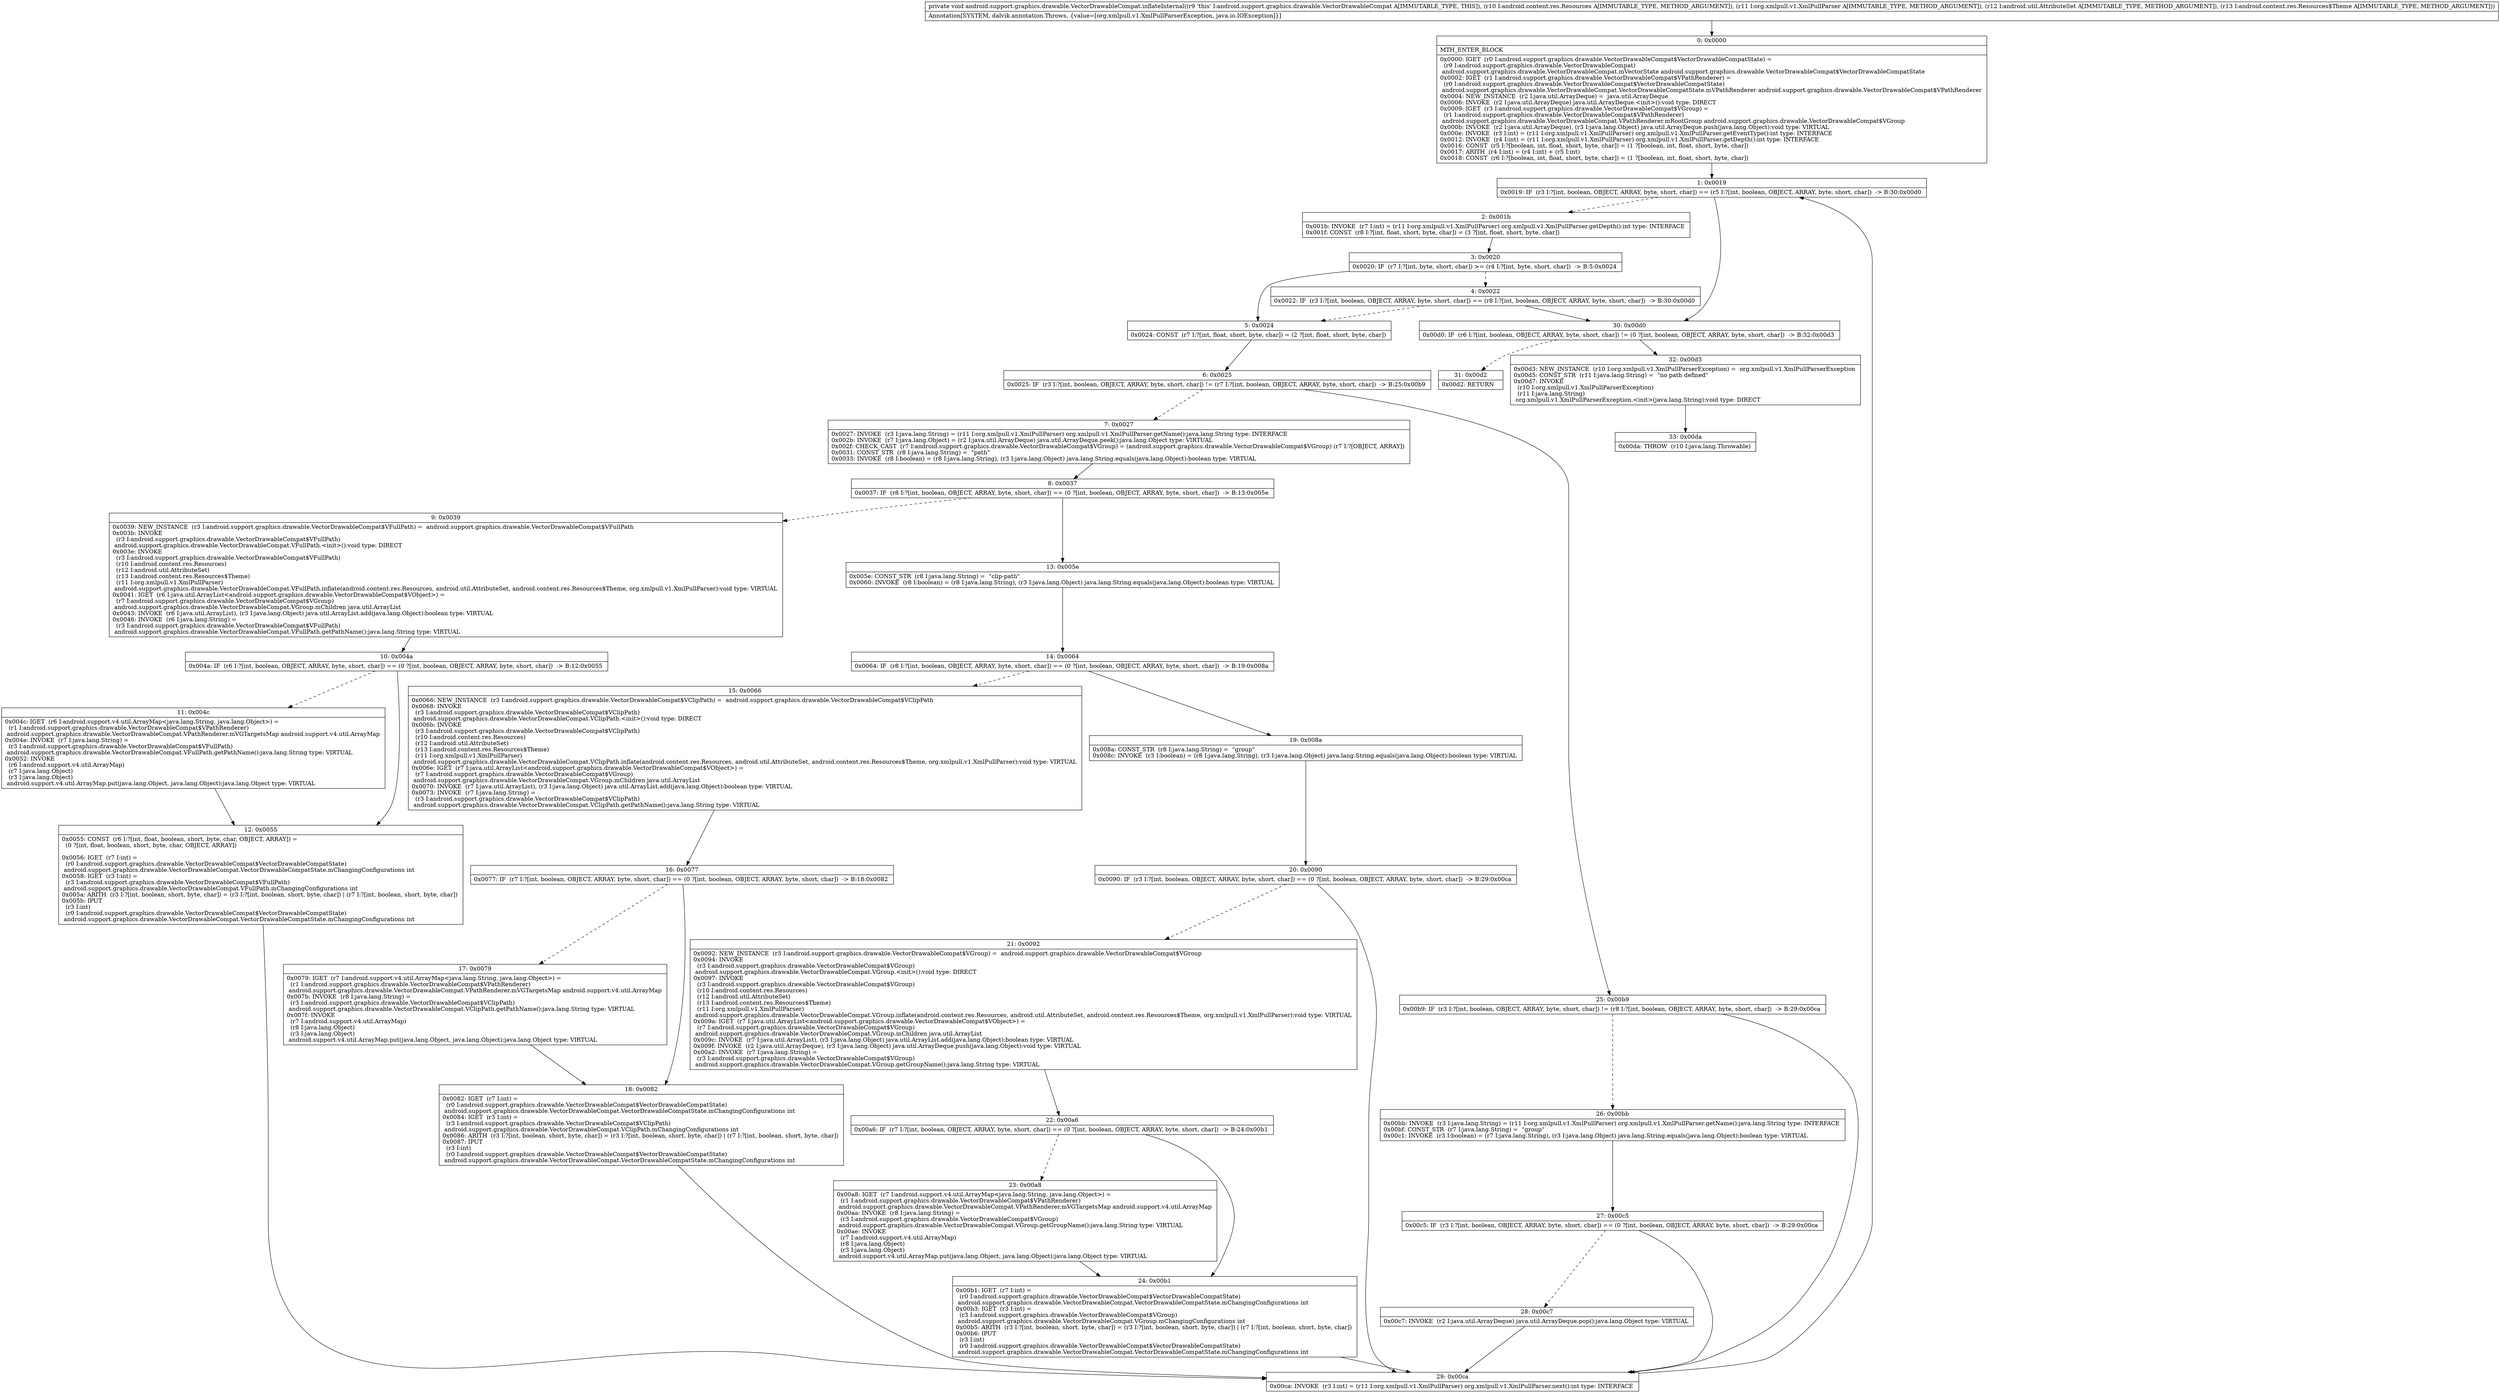 digraph "CFG forandroid.support.graphics.drawable.VectorDrawableCompat.inflateInternal(Landroid\/content\/res\/Resources;Lorg\/xmlpull\/v1\/XmlPullParser;Landroid\/util\/AttributeSet;Landroid\/content\/res\/Resources$Theme;)V" {
Node_0 [shape=record,label="{0\:\ 0x0000|MTH_ENTER_BLOCK\l|0x0000: IGET  (r0 I:android.support.graphics.drawable.VectorDrawableCompat$VectorDrawableCompatState) = \l  (r9 I:android.support.graphics.drawable.VectorDrawableCompat)\l android.support.graphics.drawable.VectorDrawableCompat.mVectorState android.support.graphics.drawable.VectorDrawableCompat$VectorDrawableCompatState \l0x0002: IGET  (r1 I:android.support.graphics.drawable.VectorDrawableCompat$VPathRenderer) = \l  (r0 I:android.support.graphics.drawable.VectorDrawableCompat$VectorDrawableCompatState)\l android.support.graphics.drawable.VectorDrawableCompat.VectorDrawableCompatState.mVPathRenderer android.support.graphics.drawable.VectorDrawableCompat$VPathRenderer \l0x0004: NEW_INSTANCE  (r2 I:java.util.ArrayDeque) =  java.util.ArrayDeque \l0x0006: INVOKE  (r2 I:java.util.ArrayDeque) java.util.ArrayDeque.\<init\>():void type: DIRECT \l0x0009: IGET  (r3 I:android.support.graphics.drawable.VectorDrawableCompat$VGroup) = \l  (r1 I:android.support.graphics.drawable.VectorDrawableCompat$VPathRenderer)\l android.support.graphics.drawable.VectorDrawableCompat.VPathRenderer.mRootGroup android.support.graphics.drawable.VectorDrawableCompat$VGroup \l0x000b: INVOKE  (r2 I:java.util.ArrayDeque), (r3 I:java.lang.Object) java.util.ArrayDeque.push(java.lang.Object):void type: VIRTUAL \l0x000e: INVOKE  (r3 I:int) = (r11 I:org.xmlpull.v1.XmlPullParser) org.xmlpull.v1.XmlPullParser.getEventType():int type: INTERFACE \l0x0012: INVOKE  (r4 I:int) = (r11 I:org.xmlpull.v1.XmlPullParser) org.xmlpull.v1.XmlPullParser.getDepth():int type: INTERFACE \l0x0016: CONST  (r5 I:?[boolean, int, float, short, byte, char]) = (1 ?[boolean, int, float, short, byte, char]) \l0x0017: ARITH  (r4 I:int) = (r4 I:int) + (r5 I:int) \l0x0018: CONST  (r6 I:?[boolean, int, float, short, byte, char]) = (1 ?[boolean, int, float, short, byte, char]) \l}"];
Node_1 [shape=record,label="{1\:\ 0x0019|0x0019: IF  (r3 I:?[int, boolean, OBJECT, ARRAY, byte, short, char]) == (r5 I:?[int, boolean, OBJECT, ARRAY, byte, short, char])  \-\> B:30:0x00d0 \l}"];
Node_2 [shape=record,label="{2\:\ 0x001b|0x001b: INVOKE  (r7 I:int) = (r11 I:org.xmlpull.v1.XmlPullParser) org.xmlpull.v1.XmlPullParser.getDepth():int type: INTERFACE \l0x001f: CONST  (r8 I:?[int, float, short, byte, char]) = (3 ?[int, float, short, byte, char]) \l}"];
Node_3 [shape=record,label="{3\:\ 0x0020|0x0020: IF  (r7 I:?[int, byte, short, char]) \>= (r4 I:?[int, byte, short, char])  \-\> B:5:0x0024 \l}"];
Node_4 [shape=record,label="{4\:\ 0x0022|0x0022: IF  (r3 I:?[int, boolean, OBJECT, ARRAY, byte, short, char]) == (r8 I:?[int, boolean, OBJECT, ARRAY, byte, short, char])  \-\> B:30:0x00d0 \l}"];
Node_5 [shape=record,label="{5\:\ 0x0024|0x0024: CONST  (r7 I:?[int, float, short, byte, char]) = (2 ?[int, float, short, byte, char]) \l}"];
Node_6 [shape=record,label="{6\:\ 0x0025|0x0025: IF  (r3 I:?[int, boolean, OBJECT, ARRAY, byte, short, char]) != (r7 I:?[int, boolean, OBJECT, ARRAY, byte, short, char])  \-\> B:25:0x00b9 \l}"];
Node_7 [shape=record,label="{7\:\ 0x0027|0x0027: INVOKE  (r3 I:java.lang.String) = (r11 I:org.xmlpull.v1.XmlPullParser) org.xmlpull.v1.XmlPullParser.getName():java.lang.String type: INTERFACE \l0x002b: INVOKE  (r7 I:java.lang.Object) = (r2 I:java.util.ArrayDeque) java.util.ArrayDeque.peek():java.lang.Object type: VIRTUAL \l0x002f: CHECK_CAST  (r7 I:android.support.graphics.drawable.VectorDrawableCompat$VGroup) = (android.support.graphics.drawable.VectorDrawableCompat$VGroup) (r7 I:?[OBJECT, ARRAY]) \l0x0031: CONST_STR  (r8 I:java.lang.String) =  \"path\" \l0x0033: INVOKE  (r8 I:boolean) = (r8 I:java.lang.String), (r3 I:java.lang.Object) java.lang.String.equals(java.lang.Object):boolean type: VIRTUAL \l}"];
Node_8 [shape=record,label="{8\:\ 0x0037|0x0037: IF  (r8 I:?[int, boolean, OBJECT, ARRAY, byte, short, char]) == (0 ?[int, boolean, OBJECT, ARRAY, byte, short, char])  \-\> B:13:0x005e \l}"];
Node_9 [shape=record,label="{9\:\ 0x0039|0x0039: NEW_INSTANCE  (r3 I:android.support.graphics.drawable.VectorDrawableCompat$VFullPath) =  android.support.graphics.drawable.VectorDrawableCompat$VFullPath \l0x003b: INVOKE  \l  (r3 I:android.support.graphics.drawable.VectorDrawableCompat$VFullPath)\l android.support.graphics.drawable.VectorDrawableCompat.VFullPath.\<init\>():void type: DIRECT \l0x003e: INVOKE  \l  (r3 I:android.support.graphics.drawable.VectorDrawableCompat$VFullPath)\l  (r10 I:android.content.res.Resources)\l  (r12 I:android.util.AttributeSet)\l  (r13 I:android.content.res.Resources$Theme)\l  (r11 I:org.xmlpull.v1.XmlPullParser)\l android.support.graphics.drawable.VectorDrawableCompat.VFullPath.inflate(android.content.res.Resources, android.util.AttributeSet, android.content.res.Resources$Theme, org.xmlpull.v1.XmlPullParser):void type: VIRTUAL \l0x0041: IGET  (r6 I:java.util.ArrayList\<android.support.graphics.drawable.VectorDrawableCompat$VObject\>) = \l  (r7 I:android.support.graphics.drawable.VectorDrawableCompat$VGroup)\l android.support.graphics.drawable.VectorDrawableCompat.VGroup.mChildren java.util.ArrayList \l0x0043: INVOKE  (r6 I:java.util.ArrayList), (r3 I:java.lang.Object) java.util.ArrayList.add(java.lang.Object):boolean type: VIRTUAL \l0x0046: INVOKE  (r6 I:java.lang.String) = \l  (r3 I:android.support.graphics.drawable.VectorDrawableCompat$VFullPath)\l android.support.graphics.drawable.VectorDrawableCompat.VFullPath.getPathName():java.lang.String type: VIRTUAL \l}"];
Node_10 [shape=record,label="{10\:\ 0x004a|0x004a: IF  (r6 I:?[int, boolean, OBJECT, ARRAY, byte, short, char]) == (0 ?[int, boolean, OBJECT, ARRAY, byte, short, char])  \-\> B:12:0x0055 \l}"];
Node_11 [shape=record,label="{11\:\ 0x004c|0x004c: IGET  (r6 I:android.support.v4.util.ArrayMap\<java.lang.String, java.lang.Object\>) = \l  (r1 I:android.support.graphics.drawable.VectorDrawableCompat$VPathRenderer)\l android.support.graphics.drawable.VectorDrawableCompat.VPathRenderer.mVGTargetsMap android.support.v4.util.ArrayMap \l0x004e: INVOKE  (r7 I:java.lang.String) = \l  (r3 I:android.support.graphics.drawable.VectorDrawableCompat$VFullPath)\l android.support.graphics.drawable.VectorDrawableCompat.VFullPath.getPathName():java.lang.String type: VIRTUAL \l0x0052: INVOKE  \l  (r6 I:android.support.v4.util.ArrayMap)\l  (r7 I:java.lang.Object)\l  (r3 I:java.lang.Object)\l android.support.v4.util.ArrayMap.put(java.lang.Object, java.lang.Object):java.lang.Object type: VIRTUAL \l}"];
Node_12 [shape=record,label="{12\:\ 0x0055|0x0055: CONST  (r6 I:?[int, float, boolean, short, byte, char, OBJECT, ARRAY]) = \l  (0 ?[int, float, boolean, short, byte, char, OBJECT, ARRAY])\l \l0x0056: IGET  (r7 I:int) = \l  (r0 I:android.support.graphics.drawable.VectorDrawableCompat$VectorDrawableCompatState)\l android.support.graphics.drawable.VectorDrawableCompat.VectorDrawableCompatState.mChangingConfigurations int \l0x0058: IGET  (r3 I:int) = \l  (r3 I:android.support.graphics.drawable.VectorDrawableCompat$VFullPath)\l android.support.graphics.drawable.VectorDrawableCompat.VFullPath.mChangingConfigurations int \l0x005a: ARITH  (r3 I:?[int, boolean, short, byte, char]) = (r3 I:?[int, boolean, short, byte, char]) \| (r7 I:?[int, boolean, short, byte, char]) \l0x005b: IPUT  \l  (r3 I:int)\l  (r0 I:android.support.graphics.drawable.VectorDrawableCompat$VectorDrawableCompatState)\l android.support.graphics.drawable.VectorDrawableCompat.VectorDrawableCompatState.mChangingConfigurations int \l}"];
Node_13 [shape=record,label="{13\:\ 0x005e|0x005e: CONST_STR  (r8 I:java.lang.String) =  \"clip\-path\" \l0x0060: INVOKE  (r8 I:boolean) = (r8 I:java.lang.String), (r3 I:java.lang.Object) java.lang.String.equals(java.lang.Object):boolean type: VIRTUAL \l}"];
Node_14 [shape=record,label="{14\:\ 0x0064|0x0064: IF  (r8 I:?[int, boolean, OBJECT, ARRAY, byte, short, char]) == (0 ?[int, boolean, OBJECT, ARRAY, byte, short, char])  \-\> B:19:0x008a \l}"];
Node_15 [shape=record,label="{15\:\ 0x0066|0x0066: NEW_INSTANCE  (r3 I:android.support.graphics.drawable.VectorDrawableCompat$VClipPath) =  android.support.graphics.drawable.VectorDrawableCompat$VClipPath \l0x0068: INVOKE  \l  (r3 I:android.support.graphics.drawable.VectorDrawableCompat$VClipPath)\l android.support.graphics.drawable.VectorDrawableCompat.VClipPath.\<init\>():void type: DIRECT \l0x006b: INVOKE  \l  (r3 I:android.support.graphics.drawable.VectorDrawableCompat$VClipPath)\l  (r10 I:android.content.res.Resources)\l  (r12 I:android.util.AttributeSet)\l  (r13 I:android.content.res.Resources$Theme)\l  (r11 I:org.xmlpull.v1.XmlPullParser)\l android.support.graphics.drawable.VectorDrawableCompat.VClipPath.inflate(android.content.res.Resources, android.util.AttributeSet, android.content.res.Resources$Theme, org.xmlpull.v1.XmlPullParser):void type: VIRTUAL \l0x006e: IGET  (r7 I:java.util.ArrayList\<android.support.graphics.drawable.VectorDrawableCompat$VObject\>) = \l  (r7 I:android.support.graphics.drawable.VectorDrawableCompat$VGroup)\l android.support.graphics.drawable.VectorDrawableCompat.VGroup.mChildren java.util.ArrayList \l0x0070: INVOKE  (r7 I:java.util.ArrayList), (r3 I:java.lang.Object) java.util.ArrayList.add(java.lang.Object):boolean type: VIRTUAL \l0x0073: INVOKE  (r7 I:java.lang.String) = \l  (r3 I:android.support.graphics.drawable.VectorDrawableCompat$VClipPath)\l android.support.graphics.drawable.VectorDrawableCompat.VClipPath.getPathName():java.lang.String type: VIRTUAL \l}"];
Node_16 [shape=record,label="{16\:\ 0x0077|0x0077: IF  (r7 I:?[int, boolean, OBJECT, ARRAY, byte, short, char]) == (0 ?[int, boolean, OBJECT, ARRAY, byte, short, char])  \-\> B:18:0x0082 \l}"];
Node_17 [shape=record,label="{17\:\ 0x0079|0x0079: IGET  (r7 I:android.support.v4.util.ArrayMap\<java.lang.String, java.lang.Object\>) = \l  (r1 I:android.support.graphics.drawable.VectorDrawableCompat$VPathRenderer)\l android.support.graphics.drawable.VectorDrawableCompat.VPathRenderer.mVGTargetsMap android.support.v4.util.ArrayMap \l0x007b: INVOKE  (r8 I:java.lang.String) = \l  (r3 I:android.support.graphics.drawable.VectorDrawableCompat$VClipPath)\l android.support.graphics.drawable.VectorDrawableCompat.VClipPath.getPathName():java.lang.String type: VIRTUAL \l0x007f: INVOKE  \l  (r7 I:android.support.v4.util.ArrayMap)\l  (r8 I:java.lang.Object)\l  (r3 I:java.lang.Object)\l android.support.v4.util.ArrayMap.put(java.lang.Object, java.lang.Object):java.lang.Object type: VIRTUAL \l}"];
Node_18 [shape=record,label="{18\:\ 0x0082|0x0082: IGET  (r7 I:int) = \l  (r0 I:android.support.graphics.drawable.VectorDrawableCompat$VectorDrawableCompatState)\l android.support.graphics.drawable.VectorDrawableCompat.VectorDrawableCompatState.mChangingConfigurations int \l0x0084: IGET  (r3 I:int) = \l  (r3 I:android.support.graphics.drawable.VectorDrawableCompat$VClipPath)\l android.support.graphics.drawable.VectorDrawableCompat.VClipPath.mChangingConfigurations int \l0x0086: ARITH  (r3 I:?[int, boolean, short, byte, char]) = (r3 I:?[int, boolean, short, byte, char]) \| (r7 I:?[int, boolean, short, byte, char]) \l0x0087: IPUT  \l  (r3 I:int)\l  (r0 I:android.support.graphics.drawable.VectorDrawableCompat$VectorDrawableCompatState)\l android.support.graphics.drawable.VectorDrawableCompat.VectorDrawableCompatState.mChangingConfigurations int \l}"];
Node_19 [shape=record,label="{19\:\ 0x008a|0x008a: CONST_STR  (r8 I:java.lang.String) =  \"group\" \l0x008c: INVOKE  (r3 I:boolean) = (r8 I:java.lang.String), (r3 I:java.lang.Object) java.lang.String.equals(java.lang.Object):boolean type: VIRTUAL \l}"];
Node_20 [shape=record,label="{20\:\ 0x0090|0x0090: IF  (r3 I:?[int, boolean, OBJECT, ARRAY, byte, short, char]) == (0 ?[int, boolean, OBJECT, ARRAY, byte, short, char])  \-\> B:29:0x00ca \l}"];
Node_21 [shape=record,label="{21\:\ 0x0092|0x0092: NEW_INSTANCE  (r3 I:android.support.graphics.drawable.VectorDrawableCompat$VGroup) =  android.support.graphics.drawable.VectorDrawableCompat$VGroup \l0x0094: INVOKE  \l  (r3 I:android.support.graphics.drawable.VectorDrawableCompat$VGroup)\l android.support.graphics.drawable.VectorDrawableCompat.VGroup.\<init\>():void type: DIRECT \l0x0097: INVOKE  \l  (r3 I:android.support.graphics.drawable.VectorDrawableCompat$VGroup)\l  (r10 I:android.content.res.Resources)\l  (r12 I:android.util.AttributeSet)\l  (r13 I:android.content.res.Resources$Theme)\l  (r11 I:org.xmlpull.v1.XmlPullParser)\l android.support.graphics.drawable.VectorDrawableCompat.VGroup.inflate(android.content.res.Resources, android.util.AttributeSet, android.content.res.Resources$Theme, org.xmlpull.v1.XmlPullParser):void type: VIRTUAL \l0x009a: IGET  (r7 I:java.util.ArrayList\<android.support.graphics.drawable.VectorDrawableCompat$VObject\>) = \l  (r7 I:android.support.graphics.drawable.VectorDrawableCompat$VGroup)\l android.support.graphics.drawable.VectorDrawableCompat.VGroup.mChildren java.util.ArrayList \l0x009c: INVOKE  (r7 I:java.util.ArrayList), (r3 I:java.lang.Object) java.util.ArrayList.add(java.lang.Object):boolean type: VIRTUAL \l0x009f: INVOKE  (r2 I:java.util.ArrayDeque), (r3 I:java.lang.Object) java.util.ArrayDeque.push(java.lang.Object):void type: VIRTUAL \l0x00a2: INVOKE  (r7 I:java.lang.String) = \l  (r3 I:android.support.graphics.drawable.VectorDrawableCompat$VGroup)\l android.support.graphics.drawable.VectorDrawableCompat.VGroup.getGroupName():java.lang.String type: VIRTUAL \l}"];
Node_22 [shape=record,label="{22\:\ 0x00a6|0x00a6: IF  (r7 I:?[int, boolean, OBJECT, ARRAY, byte, short, char]) == (0 ?[int, boolean, OBJECT, ARRAY, byte, short, char])  \-\> B:24:0x00b1 \l}"];
Node_23 [shape=record,label="{23\:\ 0x00a8|0x00a8: IGET  (r7 I:android.support.v4.util.ArrayMap\<java.lang.String, java.lang.Object\>) = \l  (r1 I:android.support.graphics.drawable.VectorDrawableCompat$VPathRenderer)\l android.support.graphics.drawable.VectorDrawableCompat.VPathRenderer.mVGTargetsMap android.support.v4.util.ArrayMap \l0x00aa: INVOKE  (r8 I:java.lang.String) = \l  (r3 I:android.support.graphics.drawable.VectorDrawableCompat$VGroup)\l android.support.graphics.drawable.VectorDrawableCompat.VGroup.getGroupName():java.lang.String type: VIRTUAL \l0x00ae: INVOKE  \l  (r7 I:android.support.v4.util.ArrayMap)\l  (r8 I:java.lang.Object)\l  (r3 I:java.lang.Object)\l android.support.v4.util.ArrayMap.put(java.lang.Object, java.lang.Object):java.lang.Object type: VIRTUAL \l}"];
Node_24 [shape=record,label="{24\:\ 0x00b1|0x00b1: IGET  (r7 I:int) = \l  (r0 I:android.support.graphics.drawable.VectorDrawableCompat$VectorDrawableCompatState)\l android.support.graphics.drawable.VectorDrawableCompat.VectorDrawableCompatState.mChangingConfigurations int \l0x00b3: IGET  (r3 I:int) = \l  (r3 I:android.support.graphics.drawable.VectorDrawableCompat$VGroup)\l android.support.graphics.drawable.VectorDrawableCompat.VGroup.mChangingConfigurations int \l0x00b5: ARITH  (r3 I:?[int, boolean, short, byte, char]) = (r3 I:?[int, boolean, short, byte, char]) \| (r7 I:?[int, boolean, short, byte, char]) \l0x00b6: IPUT  \l  (r3 I:int)\l  (r0 I:android.support.graphics.drawable.VectorDrawableCompat$VectorDrawableCompatState)\l android.support.graphics.drawable.VectorDrawableCompat.VectorDrawableCompatState.mChangingConfigurations int \l}"];
Node_25 [shape=record,label="{25\:\ 0x00b9|0x00b9: IF  (r3 I:?[int, boolean, OBJECT, ARRAY, byte, short, char]) != (r8 I:?[int, boolean, OBJECT, ARRAY, byte, short, char])  \-\> B:29:0x00ca \l}"];
Node_26 [shape=record,label="{26\:\ 0x00bb|0x00bb: INVOKE  (r3 I:java.lang.String) = (r11 I:org.xmlpull.v1.XmlPullParser) org.xmlpull.v1.XmlPullParser.getName():java.lang.String type: INTERFACE \l0x00bf: CONST_STR  (r7 I:java.lang.String) =  \"group\" \l0x00c1: INVOKE  (r3 I:boolean) = (r7 I:java.lang.String), (r3 I:java.lang.Object) java.lang.String.equals(java.lang.Object):boolean type: VIRTUAL \l}"];
Node_27 [shape=record,label="{27\:\ 0x00c5|0x00c5: IF  (r3 I:?[int, boolean, OBJECT, ARRAY, byte, short, char]) == (0 ?[int, boolean, OBJECT, ARRAY, byte, short, char])  \-\> B:29:0x00ca \l}"];
Node_28 [shape=record,label="{28\:\ 0x00c7|0x00c7: INVOKE  (r2 I:java.util.ArrayDeque) java.util.ArrayDeque.pop():java.lang.Object type: VIRTUAL \l}"];
Node_29 [shape=record,label="{29\:\ 0x00ca|0x00ca: INVOKE  (r3 I:int) = (r11 I:org.xmlpull.v1.XmlPullParser) org.xmlpull.v1.XmlPullParser.next():int type: INTERFACE \l}"];
Node_30 [shape=record,label="{30\:\ 0x00d0|0x00d0: IF  (r6 I:?[int, boolean, OBJECT, ARRAY, byte, short, char]) != (0 ?[int, boolean, OBJECT, ARRAY, byte, short, char])  \-\> B:32:0x00d3 \l}"];
Node_31 [shape=record,label="{31\:\ 0x00d2|0x00d2: RETURN   \l}"];
Node_32 [shape=record,label="{32\:\ 0x00d3|0x00d3: NEW_INSTANCE  (r10 I:org.xmlpull.v1.XmlPullParserException) =  org.xmlpull.v1.XmlPullParserException \l0x00d5: CONST_STR  (r11 I:java.lang.String) =  \"no path defined\" \l0x00d7: INVOKE  \l  (r10 I:org.xmlpull.v1.XmlPullParserException)\l  (r11 I:java.lang.String)\l org.xmlpull.v1.XmlPullParserException.\<init\>(java.lang.String):void type: DIRECT \l}"];
Node_33 [shape=record,label="{33\:\ 0x00da|0x00da: THROW  (r10 I:java.lang.Throwable) \l}"];
MethodNode[shape=record,label="{private void android.support.graphics.drawable.VectorDrawableCompat.inflateInternal((r9 'this' I:android.support.graphics.drawable.VectorDrawableCompat A[IMMUTABLE_TYPE, THIS]), (r10 I:android.content.res.Resources A[IMMUTABLE_TYPE, METHOD_ARGUMENT]), (r11 I:org.xmlpull.v1.XmlPullParser A[IMMUTABLE_TYPE, METHOD_ARGUMENT]), (r12 I:android.util.AttributeSet A[IMMUTABLE_TYPE, METHOD_ARGUMENT]), (r13 I:android.content.res.Resources$Theme A[IMMUTABLE_TYPE, METHOD_ARGUMENT]))  | Annotation[SYSTEM, dalvik.annotation.Throws, \{value=[org.xmlpull.v1.XmlPullParserException, java.io.IOException]\}]\l}"];
MethodNode -> Node_0;
Node_0 -> Node_1;
Node_1 -> Node_2[style=dashed];
Node_1 -> Node_30;
Node_2 -> Node_3;
Node_3 -> Node_4[style=dashed];
Node_3 -> Node_5;
Node_4 -> Node_5[style=dashed];
Node_4 -> Node_30;
Node_5 -> Node_6;
Node_6 -> Node_7[style=dashed];
Node_6 -> Node_25;
Node_7 -> Node_8;
Node_8 -> Node_9[style=dashed];
Node_8 -> Node_13;
Node_9 -> Node_10;
Node_10 -> Node_11[style=dashed];
Node_10 -> Node_12;
Node_11 -> Node_12;
Node_12 -> Node_29;
Node_13 -> Node_14;
Node_14 -> Node_15[style=dashed];
Node_14 -> Node_19;
Node_15 -> Node_16;
Node_16 -> Node_17[style=dashed];
Node_16 -> Node_18;
Node_17 -> Node_18;
Node_18 -> Node_29;
Node_19 -> Node_20;
Node_20 -> Node_21[style=dashed];
Node_20 -> Node_29;
Node_21 -> Node_22;
Node_22 -> Node_23[style=dashed];
Node_22 -> Node_24;
Node_23 -> Node_24;
Node_24 -> Node_29;
Node_25 -> Node_26[style=dashed];
Node_25 -> Node_29;
Node_26 -> Node_27;
Node_27 -> Node_28[style=dashed];
Node_27 -> Node_29;
Node_28 -> Node_29;
Node_29 -> Node_1;
Node_30 -> Node_31[style=dashed];
Node_30 -> Node_32;
Node_32 -> Node_33;
}

